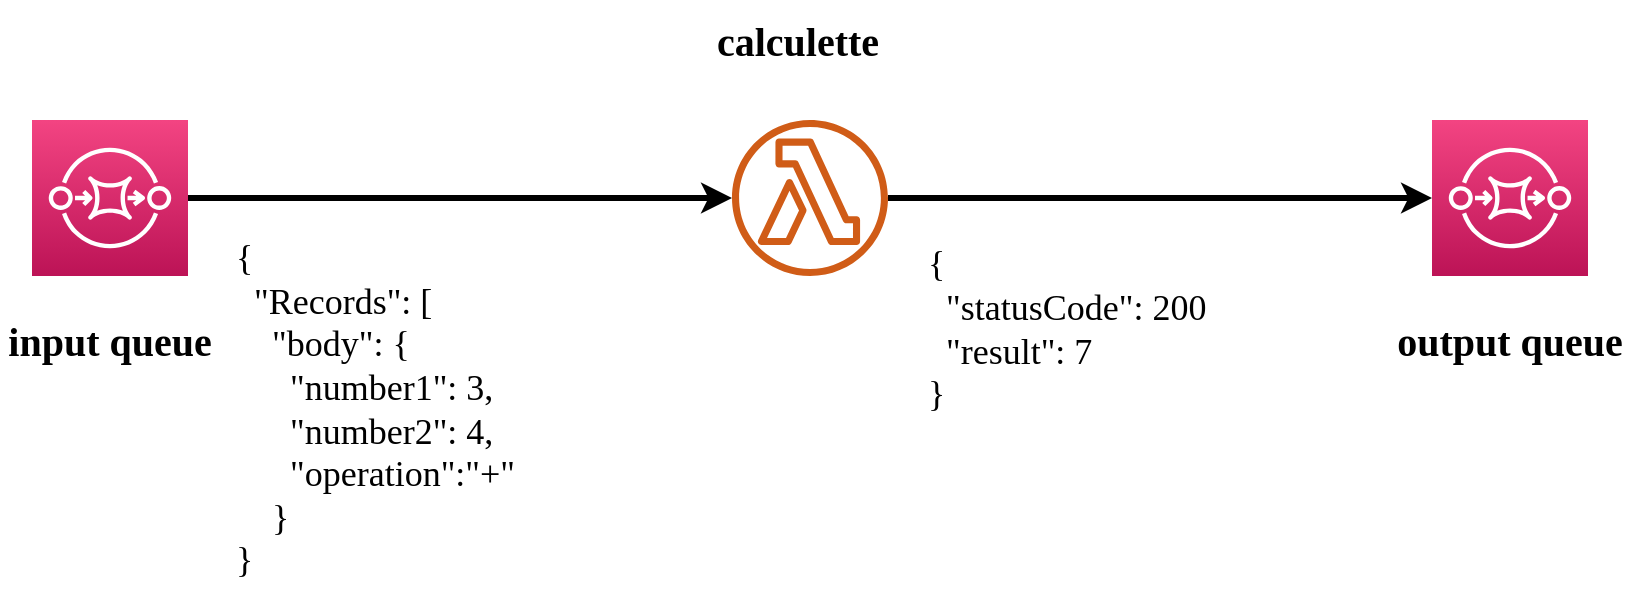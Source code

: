 <mxfile version="13.6.2" type="device"><diagram id="eSwfRlyRfOXQLb2FRbpW" name="Page-1"><mxGraphModel dx="1422" dy="822" grid="1" gridSize="10" guides="1" tooltips="1" connect="1" arrows="1" fold="1" page="1" pageScale="1" pageWidth="1600" pageHeight="900" math="0" shadow="0" extFonts="Architects Daughter^https://fonts.googleapis.com/css?family=Architects+Daughter"><root><mxCell id="0"/><mxCell id="1" parent="0"/><mxCell id="mhpwpC7GCqn4zQa0iPhv-1" value="" style="outlineConnect=0;fontColor=#232F3E;gradientColor=#F34482;gradientDirection=north;fillColor=#BC1356;strokeColor=#ffffff;dashed=0;verticalLabelPosition=bottom;verticalAlign=top;align=center;html=1;fontSize=12;fontStyle=0;aspect=fixed;shape=mxgraph.aws4.resourceIcon;resIcon=mxgraph.aws4.sqs;" vertex="1" parent="1"><mxGeometry x="890" y="190" width="78" height="78" as="geometry"/></mxCell><mxCell id="mhpwpC7GCqn4zQa0iPhv-4" style="edgeStyle=orthogonalEdgeStyle;rounded=0;orthogonalLoop=1;jettySize=auto;html=1;strokeWidth=3;" edge="1" parent="1" source="mhpwpC7GCqn4zQa0iPhv-2" target="mhpwpC7GCqn4zQa0iPhv-3"><mxGeometry relative="1" as="geometry"/></mxCell><mxCell id="mhpwpC7GCqn4zQa0iPhv-2" value="" style="outlineConnect=0;fontColor=#232F3E;gradientColor=#F34482;gradientDirection=north;fillColor=#BC1356;strokeColor=#ffffff;dashed=0;verticalLabelPosition=bottom;verticalAlign=top;align=center;html=1;fontSize=12;fontStyle=0;aspect=fixed;shape=mxgraph.aws4.resourceIcon;resIcon=mxgraph.aws4.sqs;" vertex="1" parent="1"><mxGeometry x="190" y="190" width="78" height="78" as="geometry"/></mxCell><mxCell id="mhpwpC7GCqn4zQa0iPhv-5" style="edgeStyle=orthogonalEdgeStyle;rounded=0;orthogonalLoop=1;jettySize=auto;html=1;strokeWidth=3;" edge="1" parent="1" source="mhpwpC7GCqn4zQa0iPhv-3" target="mhpwpC7GCqn4zQa0iPhv-1"><mxGeometry relative="1" as="geometry"/></mxCell><mxCell id="mhpwpC7GCqn4zQa0iPhv-3" value="" style="outlineConnect=0;fontColor=#232F3E;gradientColor=none;fillColor=#D05C17;strokeColor=none;dashed=0;verticalLabelPosition=bottom;verticalAlign=top;align=center;html=1;fontSize=12;fontStyle=0;aspect=fixed;pointerEvents=1;shape=mxgraph.aws4.lambda_function;" vertex="1" parent="1"><mxGeometry x="540" y="190" width="78" height="78" as="geometry"/></mxCell><mxCell id="mhpwpC7GCqn4zQa0iPhv-6" value="&lt;font style=&quot;font-size: 20px;&quot;&gt;input queue&lt;/font&gt;" style="text;html=1;strokeColor=none;fillColor=none;align=center;verticalAlign=middle;whiteSpace=wrap;rounded=0;fontFamily=Architects Daughter;fontStyle=1;fontSize=20;" vertex="1" parent="1"><mxGeometry x="174" y="280" width="110" height="40" as="geometry"/></mxCell><mxCell id="mhpwpC7GCqn4zQa0iPhv-7" value="&lt;font style=&quot;font-size: 20px&quot;&gt;output queue&lt;/font&gt;" style="text;html=1;strokeColor=none;fillColor=none;align=center;verticalAlign=middle;whiteSpace=wrap;rounded=0;fontFamily=Architects Daughter;fontStyle=1;fontSize=20;" vertex="1" parent="1"><mxGeometry x="866" y="280" width="126" height="40" as="geometry"/></mxCell><mxCell id="mhpwpC7GCqn4zQa0iPhv-8" value="&lt;font style=&quot;font-size: 20px&quot;&gt;calculette&lt;/font&gt;" style="text;html=1;strokeColor=none;fillColor=none;align=center;verticalAlign=middle;whiteSpace=wrap;rounded=0;fontFamily=Architects Daughter;fontStyle=1;fontSize=20;" vertex="1" parent="1"><mxGeometry x="510" y="130" width="126" height="40" as="geometry"/></mxCell><mxCell id="mhpwpC7GCqn4zQa0iPhv-9" value="&lt;div style=&quot;font-size: 18px&quot;&gt;&lt;font style=&quot;font-size: 18px&quot;&gt;{&lt;/font&gt;&lt;/div&gt;&lt;div style=&quot;font-size: 18px&quot;&gt;&lt;font style=&quot;font-size: 18px&quot;&gt;&amp;nbsp; &quot;Records&quot;: [&lt;/font&gt;&lt;/div&gt;&lt;div style=&quot;font-size: 18px&quot;&gt;&lt;font style=&quot;font-size: 18px&quot;&gt;&amp;nbsp; &amp;nbsp; &quot;body&quot;: {&lt;/font&gt;&lt;/div&gt;&lt;div style=&quot;font-size: 18px&quot;&gt;&lt;font style=&quot;font-size: 18px&quot;&gt;&amp;nbsp; &amp;nbsp; &amp;nbsp; &quot;number1&quot;: 3,&lt;/font&gt;&lt;/div&gt;&lt;div style=&quot;font-size: 18px&quot;&gt;&lt;font style=&quot;font-size: 18px&quot;&gt;&amp;nbsp; &amp;nbsp; &amp;nbsp; &quot;number2&quot;: 4,&lt;/font&gt;&lt;/div&gt;&lt;div style=&quot;font-size: 18px&quot;&gt;&lt;font style=&quot;font-size: 18px&quot;&gt;&amp;nbsp; &amp;nbsp; &amp;nbsp; &quot;operation&quot;:&quot;+&quot;&lt;/font&gt;&lt;/div&gt;&lt;div style=&quot;font-size: 18px&quot;&gt;&lt;font style=&quot;font-size: 18px&quot;&gt;&amp;nbsp; &amp;nbsp; }&lt;/font&gt;&lt;/div&gt;&lt;div style=&quot;font-size: 18px&quot;&gt;&lt;font style=&quot;font-size: 18px&quot;&gt;}&lt;/font&gt;&lt;/div&gt;" style="text;html=1;strokeColor=none;fillColor=none;align=left;verticalAlign=middle;whiteSpace=wrap;rounded=0;fontFamily=Lucida Console;fontSize=18;" vertex="1" parent="1"><mxGeometry x="290" y="240" width="240" height="190" as="geometry"/></mxCell><mxCell id="mhpwpC7GCqn4zQa0iPhv-12" value="&lt;div style=&quot;font-size: 18px&quot;&gt;&lt;font style=&quot;font-size: 18px&quot;&gt;{&lt;/font&gt;&lt;/div&gt;&lt;div style=&quot;font-size: 18px&quot;&gt;&lt;font style=&quot;font-size: 18px&quot;&gt;&amp;nbsp; &quot;statusCode&quot;: 200&lt;/font&gt;&lt;/div&gt;&lt;div style=&quot;font-size: 18px&quot;&gt;&lt;font style=&quot;font-size: 18px&quot;&gt;&amp;nbsp; &quot;result&quot;: 7&lt;/font&gt;&lt;/div&gt;&lt;div style=&quot;font-size: 18px&quot;&gt;&lt;font style=&quot;font-size: 18px&quot;&gt;}&lt;/font&gt;&lt;/div&gt;" style="text;html=1;strokeColor=none;fillColor=none;align=left;verticalAlign=middle;whiteSpace=wrap;rounded=0;fontFamily=Lucida Console;fontSize=18;" vertex="1" parent="1"><mxGeometry x="636" y="250" width="240" height="90" as="geometry"/></mxCell></root></mxGraphModel></diagram></mxfile>